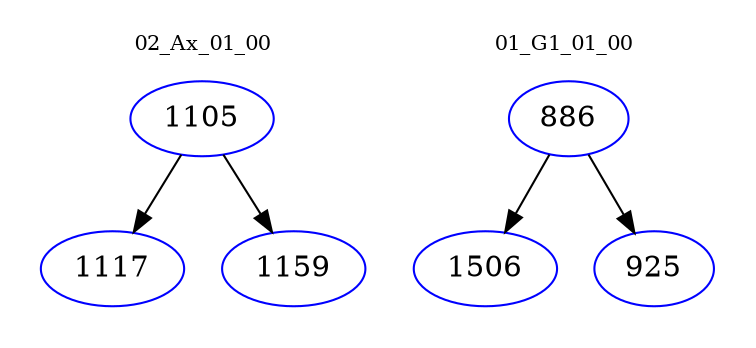 digraph{
subgraph cluster_0 {
color = white
label = "02_Ax_01_00";
fontsize=10;
T0_1105 [label="1105", color="blue"]
T0_1105 -> T0_1117 [color="black"]
T0_1117 [label="1117", color="blue"]
T0_1105 -> T0_1159 [color="black"]
T0_1159 [label="1159", color="blue"]
}
subgraph cluster_1 {
color = white
label = "01_G1_01_00";
fontsize=10;
T1_886 [label="886", color="blue"]
T1_886 -> T1_1506 [color="black"]
T1_1506 [label="1506", color="blue"]
T1_886 -> T1_925 [color="black"]
T1_925 [label="925", color="blue"]
}
}
